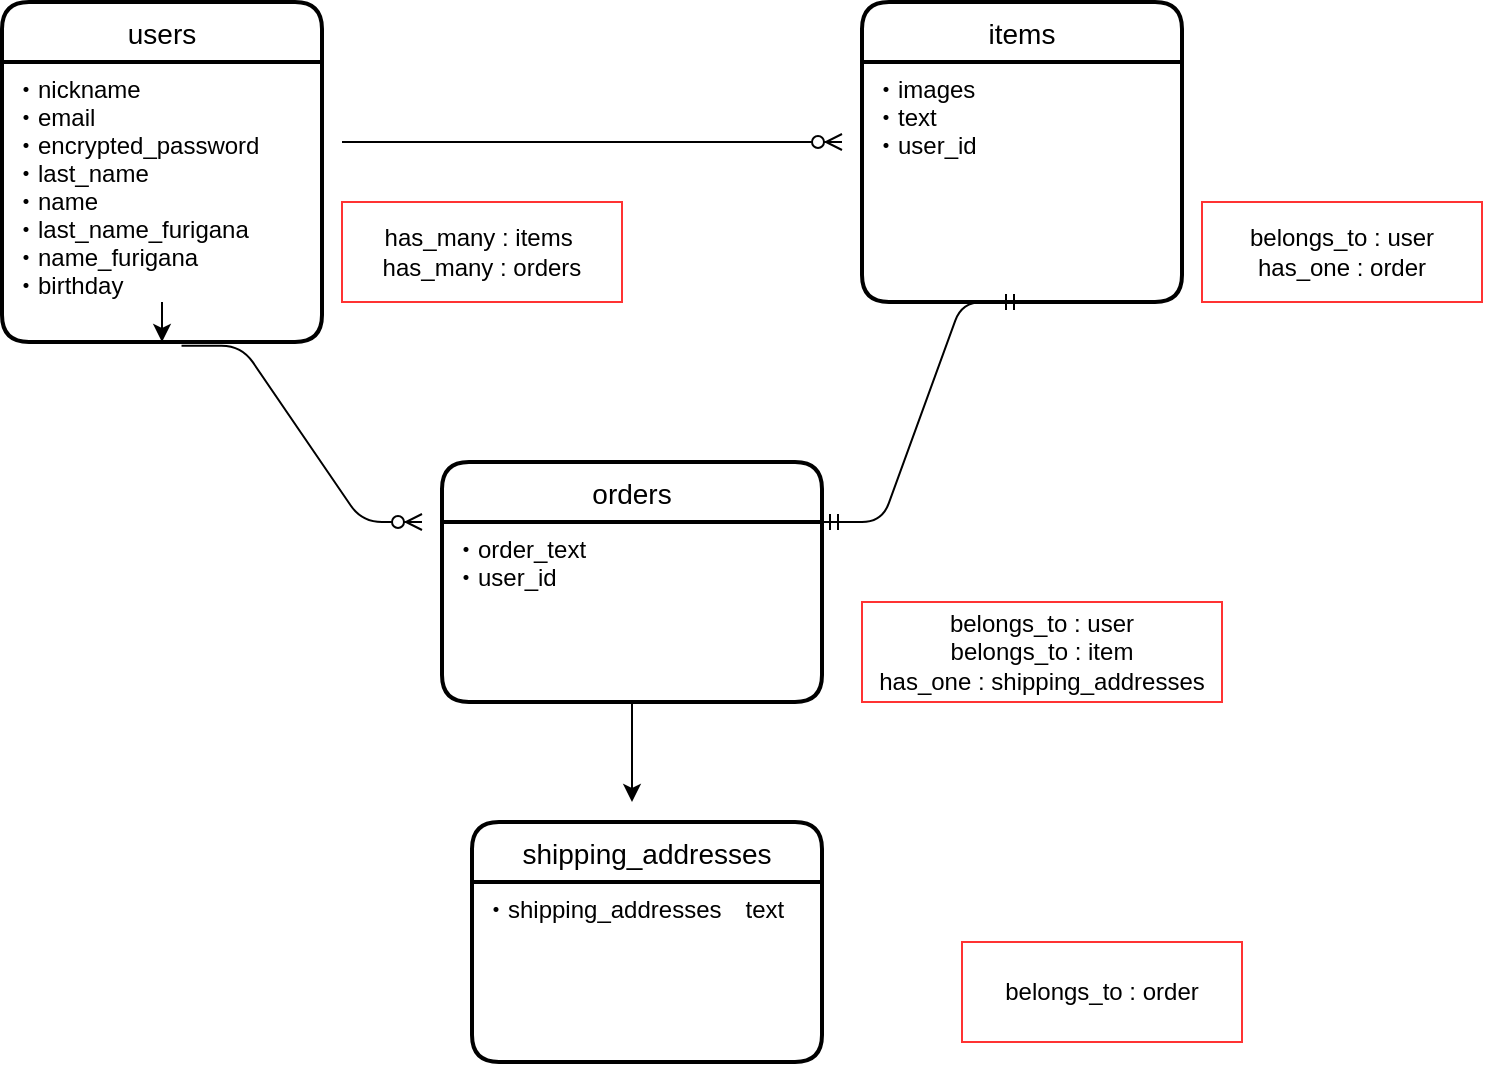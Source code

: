 <mxfile>
    <diagram id="H6wK8sO6BaGCD3jbuJNK" name="ページ1">
        <mxGraphModel dx="830" dy="667" grid="1" gridSize="10" guides="1" tooltips="1" connect="1" arrows="1" fold="1" page="1" pageScale="1" pageWidth="827" pageHeight="1169" math="0" shadow="0">
            <root>
                <mxCell id="0"/>
                <mxCell id="1" parent="0"/>
                <mxCell id="49" value="" style="edgeStyle=entityRelationEdgeStyle;fontSize=12;html=1;endArrow=ERzeroToMany;endFill=1;" parent="1" edge="1">
                    <mxGeometry width="100" height="100" relative="1" as="geometry">
                        <mxPoint x="220" y="200" as="sourcePoint"/>
                        <mxPoint x="470" y="200" as="targetPoint"/>
                    </mxGeometry>
                </mxCell>
                <mxCell id="51" value="" style="edgeStyle=entityRelationEdgeStyle;fontSize=12;html=1;endArrow=ERzeroToMany;endFill=1;exitX=0.561;exitY=1.013;exitDx=0;exitDy=0;exitPerimeter=0;" parent="1" source="73" edge="1">
                    <mxGeometry width="100" height="100" relative="1" as="geometry">
                        <mxPoint x="140" y="290" as="sourcePoint"/>
                        <mxPoint x="260" y="390" as="targetPoint"/>
                    </mxGeometry>
                </mxCell>
                <mxCell id="54" value="" style="edgeStyle=entityRelationEdgeStyle;fontSize=12;html=1;endArrow=ERmandOne;startArrow=ERmandOne;entryX=0.5;entryY=1;entryDx=0;entryDy=0;exitX=1;exitY=0;exitDx=0;exitDy=0;" parent="1" source="76" target="78" edge="1">
                    <mxGeometry width="100" height="100" relative="1" as="geometry">
                        <mxPoint x="480" y="427" as="sourcePoint"/>
                        <mxPoint x="532.6" y="270" as="targetPoint"/>
                    </mxGeometry>
                </mxCell>
                <mxCell id="72" value="users" style="swimlane;childLayout=stackLayout;horizontal=1;startSize=30;horizontalStack=0;rounded=1;fontSize=14;fontStyle=0;strokeWidth=2;resizeParent=0;resizeLast=1;shadow=0;dashed=0;align=center;" parent="1" vertex="1">
                    <mxGeometry x="50" y="130" width="160" height="170" as="geometry"/>
                </mxCell>
                <mxCell id="73" value="・nickname&#10;・email&#10;・encrypted_password&#10;・last_name&#10;・name&#10;・last_name_furigana&#10;・name_furigana &#10;・birthday&#10;&#10;&#10;" style="align=left;strokeColor=none;fillColor=none;spacingLeft=4;fontSize=12;verticalAlign=top;resizable=0;rotatable=0;part=1;" parent="72" vertex="1">
                    <mxGeometry y="30" width="160" height="140" as="geometry"/>
                </mxCell>
                <mxCell id="79" style="edgeStyle=none;rounded=0;orthogonalLoop=1;jettySize=auto;html=1;exitX=0.5;exitY=1;exitDx=0;exitDy=0;" parent="72" source="73" target="73" edge="1">
                    <mxGeometry relative="1" as="geometry">
                        <Array as="points">
                            <mxPoint x="80" y="150"/>
                        </Array>
                    </mxGeometry>
                </mxCell>
                <mxCell id="75" value="orders" style="swimlane;childLayout=stackLayout;horizontal=1;startSize=30;horizontalStack=0;rounded=1;fontSize=14;fontStyle=0;strokeWidth=2;resizeParent=0;resizeLast=1;shadow=0;dashed=0;align=center;" parent="1" vertex="1">
                    <mxGeometry x="270" y="360" width="190" height="120" as="geometry"/>
                </mxCell>
                <mxCell id="76" value="・order_text&#10;・user_id&#10;&#10;" style="align=left;strokeColor=none;fillColor=none;spacingLeft=4;fontSize=12;verticalAlign=top;resizable=0;rotatable=0;part=1;" parent="75" vertex="1">
                    <mxGeometry y="30" width="190" height="90" as="geometry"/>
                </mxCell>
                <mxCell id="77" value="items" style="swimlane;childLayout=stackLayout;horizontal=1;startSize=30;horizontalStack=0;rounded=1;fontSize=14;fontStyle=0;strokeWidth=2;resizeParent=0;resizeLast=1;shadow=0;dashed=0;align=center;" parent="1" vertex="1">
                    <mxGeometry x="480" y="130" width="160" height="150" as="geometry"/>
                </mxCell>
                <mxCell id="78" value="・images&#10;・text&#10;・user_id&#10;&#10;" style="align=left;strokeColor=none;fillColor=none;spacingLeft=4;fontSize=12;verticalAlign=top;resizable=0;rotatable=0;part=1;" parent="77" vertex="1">
                    <mxGeometry y="30" width="160" height="120" as="geometry"/>
                </mxCell>
                <mxCell id="81" value="has_many : items&amp;nbsp;&lt;br&gt;has_many : orders" style="whiteSpace=wrap;html=1;align=center;labelBorderColor=none;strokeColor=#FF3333;" parent="1" vertex="1">
                    <mxGeometry x="220" y="230" width="140" height="50" as="geometry"/>
                </mxCell>
                <mxCell id="82" value="belongs_to : user&lt;br&gt;has_one : order" style="whiteSpace=wrap;html=1;align=center;labelBorderColor=none;strokeColor=#FF3333;" parent="1" vertex="1">
                    <mxGeometry x="650" y="230" width="140" height="50" as="geometry"/>
                </mxCell>
                <mxCell id="88" style="edgeStyle=orthogonalEdgeStyle;rounded=0;orthogonalLoop=1;jettySize=auto;html=1;exitX=1;exitY=0.5;exitDx=0;exitDy=0;" parent="1" source="84" edge="1">
                    <mxGeometry relative="1" as="geometry">
                        <mxPoint x="630" y="455" as="targetPoint"/>
                    </mxGeometry>
                </mxCell>
                <mxCell id="84" value="belongs_to : user&lt;br&gt;belongs_to : item&lt;br&gt;has_one : &lt;font style=&quot;font-size: 12px&quot;&gt;shipping_addresses&lt;/font&gt;" style="whiteSpace=wrap;html=1;align=center;labelBorderColor=none;strokeColor=#FF3333;" parent="1" vertex="1">
                    <mxGeometry x="480" y="430" width="180" height="50" as="geometry"/>
                </mxCell>
                <mxCell id="85" value="shipping_addresses" style="swimlane;childLayout=stackLayout;horizontal=1;startSize=30;horizontalStack=0;rounded=1;fontSize=14;fontStyle=0;strokeWidth=2;resizeParent=0;resizeLast=1;shadow=0;dashed=0;align=center;" parent="1" vertex="1">
                    <mxGeometry x="285" y="540" width="175" height="120" as="geometry"/>
                </mxCell>
                <mxCell id="86" value="・shipping_addresses　text" style="align=left;strokeColor=none;fillColor=none;spacingLeft=4;fontSize=12;verticalAlign=top;resizable=0;rotatable=0;part=1;" parent="85" vertex="1">
                    <mxGeometry y="30" width="175" height="90" as="geometry"/>
                </mxCell>
                <mxCell id="87" style="edgeStyle=orthogonalEdgeStyle;rounded=0;orthogonalLoop=1;jettySize=auto;html=1;exitX=0.5;exitY=1;exitDx=0;exitDy=0;" parent="1" source="76" edge="1">
                    <mxGeometry relative="1" as="geometry">
                        <mxPoint x="365" y="530" as="targetPoint"/>
                    </mxGeometry>
                </mxCell>
                <mxCell id="89" value="belongs_to : order" style="whiteSpace=wrap;html=1;align=center;labelBorderColor=none;strokeColor=#FF3333;" parent="1" vertex="1">
                    <mxGeometry x="530" y="600" width="140" height="50" as="geometry"/>
                </mxCell>
            </root>
        </mxGraphModel>
    </diagram>
</mxfile>